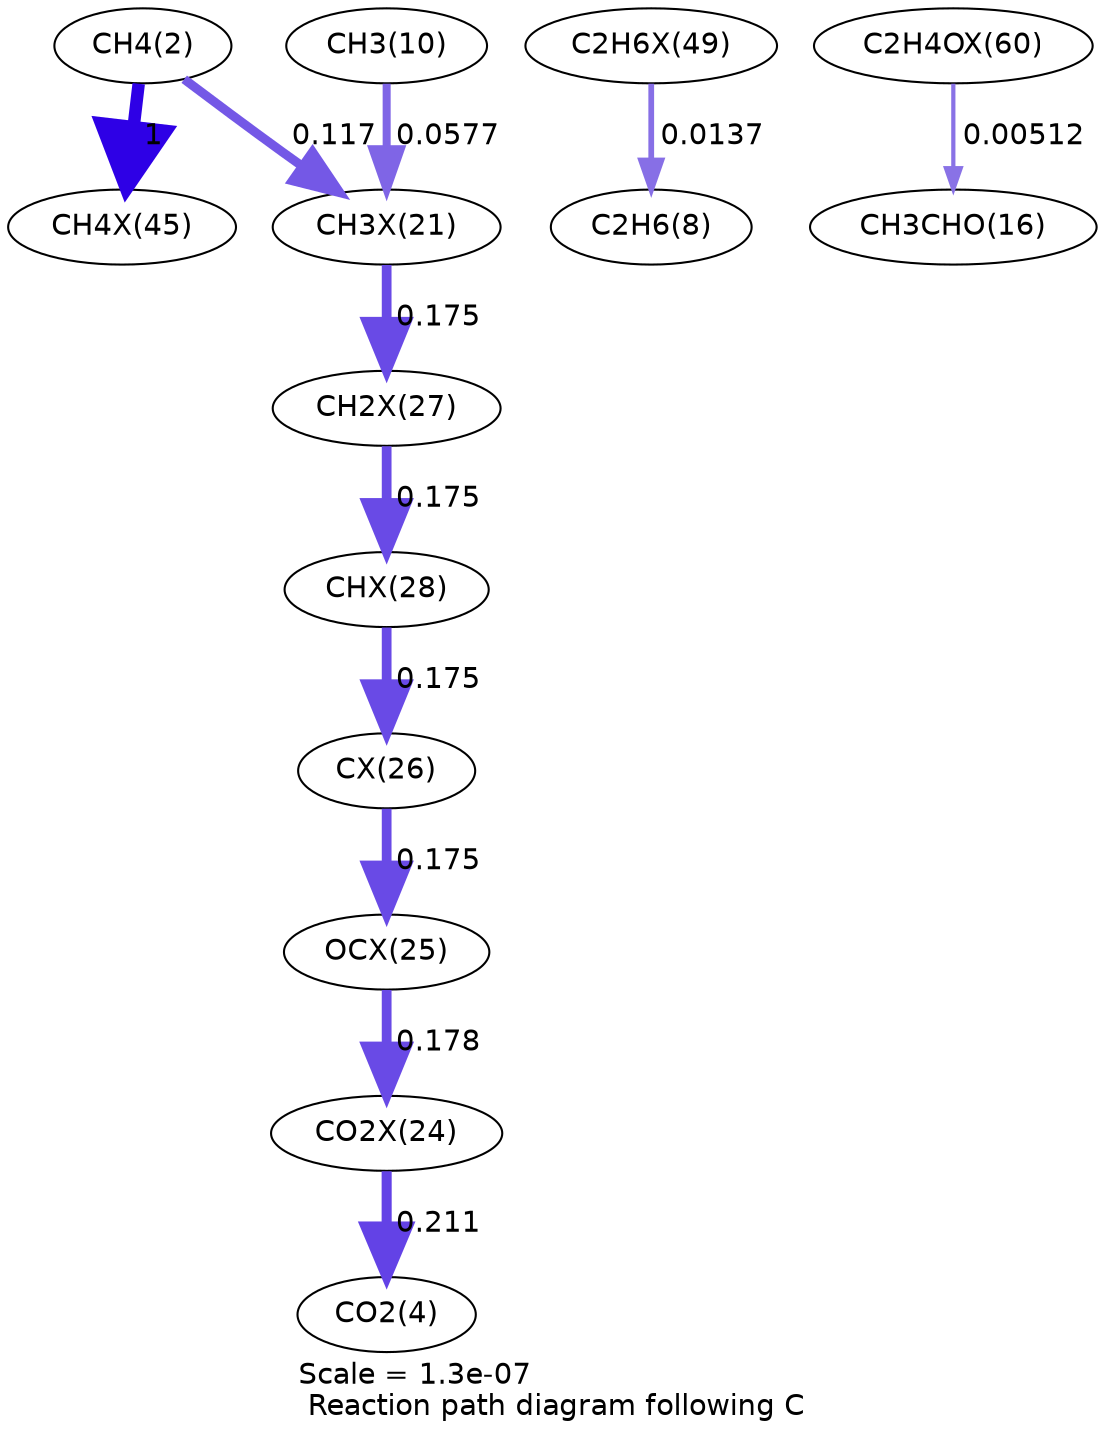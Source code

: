 digraph reaction_paths {
center=1;
s4 -> s70[fontname="Helvetica", penwidth=6, arrowsize=3, color="0.7, 1.5, 0.9"
, label=" 1"];
s4 -> s62[fontname="Helvetica", penwidth=4.38, arrowsize=2.19, color="0.7, 0.617, 0.9"
, label=" 0.117"];
s74 -> s10[fontname="Helvetica", penwidth=2.76, arrowsize=1.38, color="0.7, 0.514, 0.9"
, label=" 0.0137"];
s12 -> s62[fontname="Helvetica", penwidth=3.85, arrowsize=1.92, color="0.7, 0.558, 0.9"
, label=" 0.0577"];
s62 -> s68[fontname="Helvetica", penwidth=4.68, arrowsize=2.34, color="0.7, 0.675, 0.9"
, label=" 0.175"];
s68 -> s69[fontname="Helvetica", penwidth=4.68, arrowsize=2.34, color="0.7, 0.675, 0.9"
, label=" 0.175"];
s69 -> s67[fontname="Helvetica", penwidth=4.68, arrowsize=2.34, color="0.7, 0.675, 0.9"
, label=" 0.175"];
s67 -> s66[fontname="Helvetica", penwidth=4.68, arrowsize=2.34, color="0.7, 0.675, 0.9"
, label=" 0.175"];
s66 -> s65[fontname="Helvetica", penwidth=4.7, arrowsize=2.35, color="0.7, 0.678, 0.9"
, label=" 0.178"];
s65 -> s6[fontname="Helvetica", penwidth=4.83, arrowsize=2.41, color="0.7, 0.711, 0.9"
, label=" 0.211"];
s84 -> s18[fontname="Helvetica", penwidth=2.02, arrowsize=1.01, color="0.7, 0.505, 0.9"
, label=" 0.00512"];
s4 [ fontname="Helvetica", label="CH4(2)"];
s6 [ fontname="Helvetica", label="CO2(4)"];
s10 [ fontname="Helvetica", label="C2H6(8)"];
s12 [ fontname="Helvetica", label="CH3(10)"];
s18 [ fontname="Helvetica", label="CH3CHO(16)"];
s62 [ fontname="Helvetica", label="CH3X(21)"];
s65 [ fontname="Helvetica", label="CO2X(24)"];
s66 [ fontname="Helvetica", label="OCX(25)"];
s67 [ fontname="Helvetica", label="CX(26)"];
s68 [ fontname="Helvetica", label="CH2X(27)"];
s69 [ fontname="Helvetica", label="CHX(28)"];
s70 [ fontname="Helvetica", label="CH4X(45)"];
s74 [ fontname="Helvetica", label="C2H6X(49)"];
s84 [ fontname="Helvetica", label="C2H4OX(60)"];
 label = "Scale = 1.3e-07\l Reaction path diagram following C";
 fontname = "Helvetica";
}
